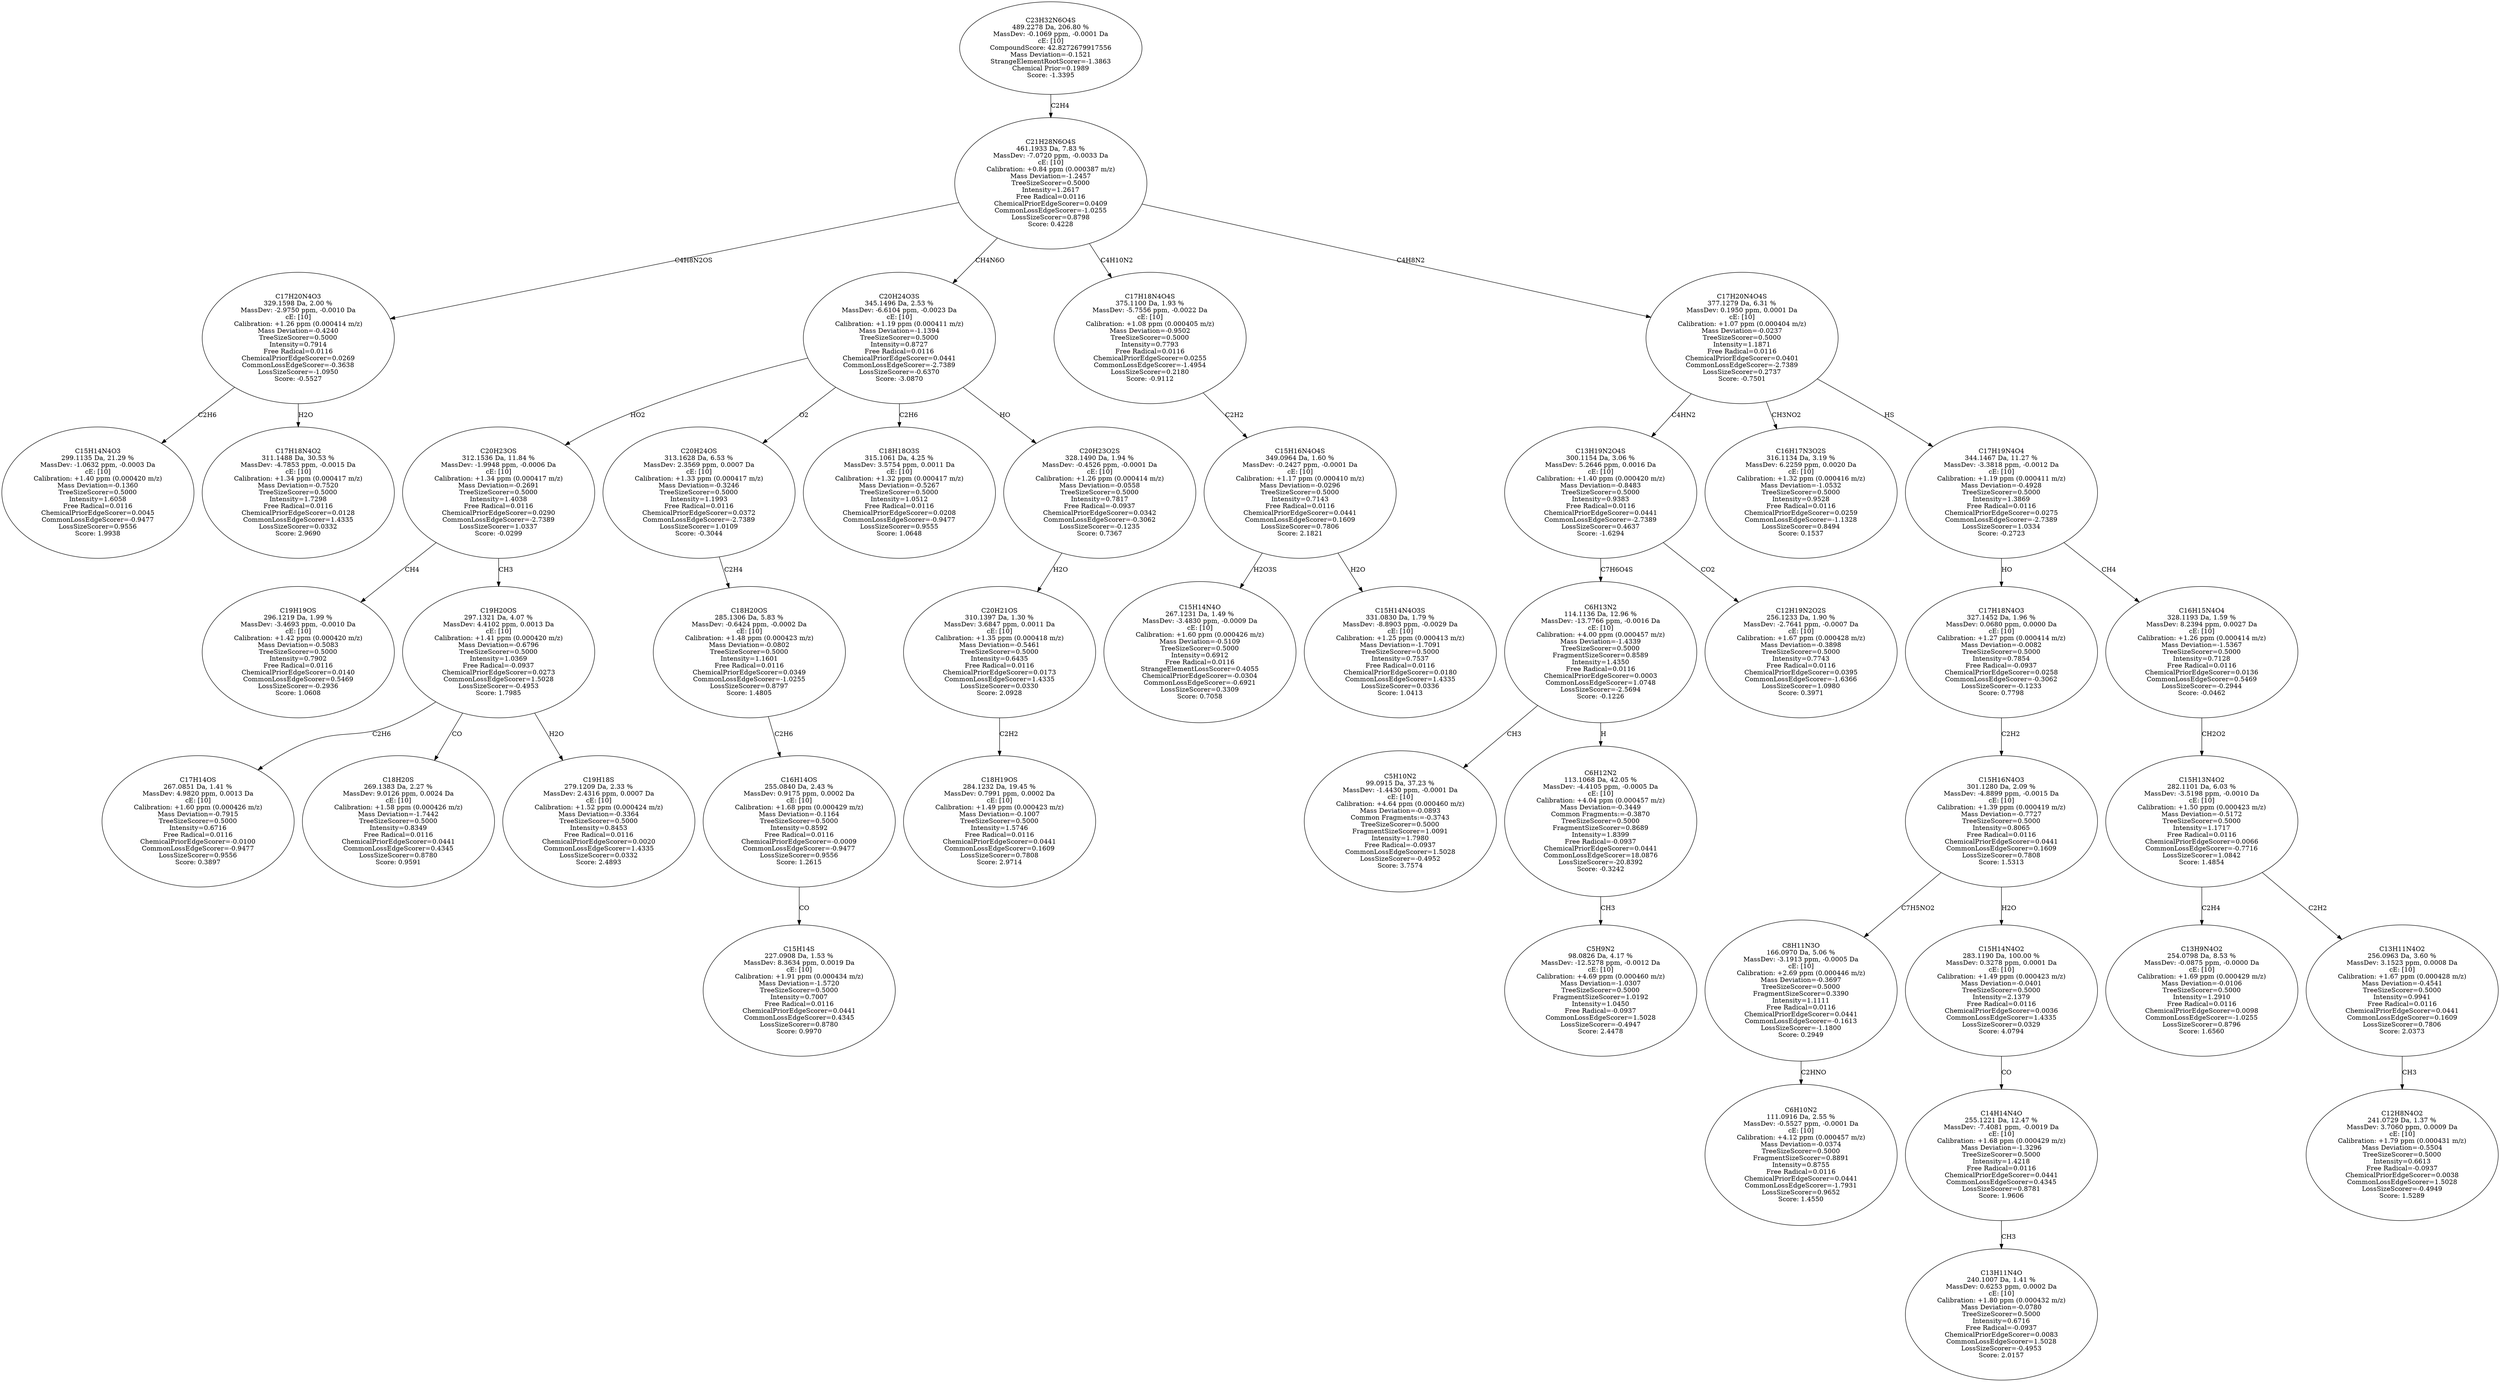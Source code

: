 strict digraph {
v1 [label="C15H14N4O3\n299.1135 Da, 21.29 %\nMassDev: -1.0632 ppm, -0.0003 Da\ncE: [10]\nCalibration: +1.40 ppm (0.000420 m/z)\nMass Deviation=-0.1360\nTreeSizeScorer=0.5000\nIntensity=1.6058\nFree Radical=0.0116\nChemicalPriorEdgeScorer=0.0045\nCommonLossEdgeScorer=-0.9477\nLossSizeScorer=0.9556\nScore: 1.9938"];
v2 [label="C17H18N4O2\n311.1488 Da, 30.53 %\nMassDev: -4.7853 ppm, -0.0015 Da\ncE: [10]\nCalibration: +1.34 ppm (0.000417 m/z)\nMass Deviation=-0.7520\nTreeSizeScorer=0.5000\nIntensity=1.7298\nFree Radical=0.0116\nChemicalPriorEdgeScorer=0.0128\nCommonLossEdgeScorer=1.4335\nLossSizeScorer=0.0332\nScore: 2.9690"];
v3 [label="C17H20N4O3\n329.1598 Da, 2.00 %\nMassDev: -2.9750 ppm, -0.0010 Da\ncE: [10]\nCalibration: +1.26 ppm (0.000414 m/z)\nMass Deviation=-0.4240\nTreeSizeScorer=0.5000\nIntensity=0.7914\nFree Radical=0.0116\nChemicalPriorEdgeScorer=0.0269\nCommonLossEdgeScorer=-0.3638\nLossSizeScorer=-1.0950\nScore: -0.5527"];
v4 [label="C19H19OS\n296.1219 Da, 1.99 %\nMassDev: -3.4693 ppm, -0.0010 Da\ncE: [10]\nCalibration: +1.42 ppm (0.000420 m/z)\nMass Deviation=-0.5083\nTreeSizeScorer=0.5000\nIntensity=0.7902\nFree Radical=0.0116\nChemicalPriorEdgeScorer=0.0140\nCommonLossEdgeScorer=0.5469\nLossSizeScorer=-0.2936\nScore: 1.0608"];
v5 [label="C17H14OS\n267.0851 Da, 1.41 %\nMassDev: 4.9820 ppm, 0.0013 Da\ncE: [10]\nCalibration: +1.60 ppm (0.000426 m/z)\nMass Deviation=-0.7915\nTreeSizeScorer=0.5000\nIntensity=0.6716\nFree Radical=0.0116\nChemicalPriorEdgeScorer=-0.0100\nCommonLossEdgeScorer=-0.9477\nLossSizeScorer=0.9556\nScore: 0.3897"];
v6 [label="C18H20S\n269.1383 Da, 2.27 %\nMassDev: 9.0126 ppm, 0.0024 Da\ncE: [10]\nCalibration: +1.58 ppm (0.000426 m/z)\nMass Deviation=-1.7442\nTreeSizeScorer=0.5000\nIntensity=0.8349\nFree Radical=0.0116\nChemicalPriorEdgeScorer=0.0441\nCommonLossEdgeScorer=0.4345\nLossSizeScorer=0.8780\nScore: 0.9591"];
v7 [label="C19H18S\n279.1209 Da, 2.33 %\nMassDev: 2.4316 ppm, 0.0007 Da\ncE: [10]\nCalibration: +1.52 ppm (0.000424 m/z)\nMass Deviation=-0.3364\nTreeSizeScorer=0.5000\nIntensity=0.8453\nFree Radical=0.0116\nChemicalPriorEdgeScorer=0.0020\nCommonLossEdgeScorer=1.4335\nLossSizeScorer=0.0332\nScore: 2.4893"];
v8 [label="C19H20OS\n297.1321 Da, 4.07 %\nMassDev: 4.4102 ppm, 0.0013 Da\ncE: [10]\nCalibration: +1.41 ppm (0.000420 m/z)\nMass Deviation=-0.6796\nTreeSizeScorer=0.5000\nIntensity=1.0369\nFree Radical=-0.0937\nChemicalPriorEdgeScorer=0.0273\nCommonLossEdgeScorer=1.5028\nLossSizeScorer=-0.4953\nScore: 1.7985"];
v9 [label="C20H23OS\n312.1536 Da, 11.84 %\nMassDev: -1.9948 ppm, -0.0006 Da\ncE: [10]\nCalibration: +1.34 ppm (0.000417 m/z)\nMass Deviation=-0.2691\nTreeSizeScorer=0.5000\nIntensity=1.4038\nFree Radical=0.0116\nChemicalPriorEdgeScorer=0.0290\nCommonLossEdgeScorer=-2.7389\nLossSizeScorer=1.0337\nScore: -0.0299"];
v10 [label="C15H14S\n227.0908 Da, 1.53 %\nMassDev: 8.3634 ppm, 0.0019 Da\ncE: [10]\nCalibration: +1.91 ppm (0.000434 m/z)\nMass Deviation=-1.5720\nTreeSizeScorer=0.5000\nIntensity=0.7007\nFree Radical=0.0116\nChemicalPriorEdgeScorer=0.0441\nCommonLossEdgeScorer=0.4345\nLossSizeScorer=0.8780\nScore: 0.9970"];
v11 [label="C16H14OS\n255.0840 Da, 2.43 %\nMassDev: 0.9175 ppm, 0.0002 Da\ncE: [10]\nCalibration: +1.68 ppm (0.000429 m/z)\nMass Deviation=-0.1164\nTreeSizeScorer=0.5000\nIntensity=0.8592\nFree Radical=0.0116\nChemicalPriorEdgeScorer=-0.0009\nCommonLossEdgeScorer=-0.9477\nLossSizeScorer=0.9556\nScore: 1.2615"];
v12 [label="C18H20OS\n285.1306 Da, 5.83 %\nMassDev: -0.6424 ppm, -0.0002 Da\ncE: [10]\nCalibration: +1.48 ppm (0.000423 m/z)\nMass Deviation=-0.0802\nTreeSizeScorer=0.5000\nIntensity=1.1601\nFree Radical=0.0116\nChemicalPriorEdgeScorer=0.0349\nCommonLossEdgeScorer=-1.0255\nLossSizeScorer=0.8797\nScore: 1.4805"];
v13 [label="C20H24OS\n313.1628 Da, 6.53 %\nMassDev: 2.3569 ppm, 0.0007 Da\ncE: [10]\nCalibration: +1.33 ppm (0.000417 m/z)\nMass Deviation=-0.3246\nTreeSizeScorer=0.5000\nIntensity=1.1993\nFree Radical=0.0116\nChemicalPriorEdgeScorer=0.0372\nCommonLossEdgeScorer=-2.7389\nLossSizeScorer=1.0109\nScore: -0.3044"];
v14 [label="C18H18O3S\n315.1061 Da, 4.25 %\nMassDev: 3.5754 ppm, 0.0011 Da\ncE: [10]\nCalibration: +1.32 ppm (0.000417 m/z)\nMass Deviation=-0.5267\nTreeSizeScorer=0.5000\nIntensity=1.0512\nFree Radical=0.0116\nChemicalPriorEdgeScorer=0.0208\nCommonLossEdgeScorer=-0.9477\nLossSizeScorer=0.9555\nScore: 1.0648"];
v15 [label="C18H19OS\n284.1232 Da, 19.45 %\nMassDev: 0.7991 ppm, 0.0002 Da\ncE: [10]\nCalibration: +1.49 ppm (0.000423 m/z)\nMass Deviation=-0.1007\nTreeSizeScorer=0.5000\nIntensity=1.5746\nFree Radical=0.0116\nChemicalPriorEdgeScorer=0.0441\nCommonLossEdgeScorer=0.1609\nLossSizeScorer=0.7808\nScore: 2.9714"];
v16 [label="C20H21OS\n310.1397 Da, 1.30 %\nMassDev: 3.6847 ppm, 0.0011 Da\ncE: [10]\nCalibration: +1.35 ppm (0.000418 m/z)\nMass Deviation=-0.5461\nTreeSizeScorer=0.5000\nIntensity=0.6435\nFree Radical=0.0116\nChemicalPriorEdgeScorer=0.0173\nCommonLossEdgeScorer=1.4335\nLossSizeScorer=0.0330\nScore: 2.0928"];
v17 [label="C20H23O2S\n328.1490 Da, 1.94 %\nMassDev: -0.4526 ppm, -0.0001 Da\ncE: [10]\nCalibration: +1.26 ppm (0.000414 m/z)\nMass Deviation=-0.0558\nTreeSizeScorer=0.5000\nIntensity=0.7817\nFree Radical=-0.0937\nChemicalPriorEdgeScorer=0.0342\nCommonLossEdgeScorer=-0.3062\nLossSizeScorer=-0.1235\nScore: 0.7367"];
v18 [label="C20H24O3S\n345.1496 Da, 2.53 %\nMassDev: -6.6104 ppm, -0.0023 Da\ncE: [10]\nCalibration: +1.19 ppm (0.000411 m/z)\nMass Deviation=-1.1394\nTreeSizeScorer=0.5000\nIntensity=0.8727\nFree Radical=0.0116\nChemicalPriorEdgeScorer=0.0441\nCommonLossEdgeScorer=-2.7389\nLossSizeScorer=-0.6370\nScore: -3.0870"];
v19 [label="C15H14N4O\n267.1231 Da, 1.49 %\nMassDev: -3.4830 ppm, -0.0009 Da\ncE: [10]\nCalibration: +1.60 ppm (0.000426 m/z)\nMass Deviation=-0.5109\nTreeSizeScorer=0.5000\nIntensity=0.6912\nFree Radical=0.0116\nStrangeElementLossScorer=0.4055\nChemicalPriorEdgeScorer=-0.0304\nCommonLossEdgeScorer=-0.6921\nLossSizeScorer=0.3309\nScore: 0.7058"];
v20 [label="C15H14N4O3S\n331.0830 Da, 1.79 %\nMassDev: -8.8903 ppm, -0.0029 Da\ncE: [10]\nCalibration: +1.25 ppm (0.000413 m/z)\nMass Deviation=-1.7091\nTreeSizeScorer=0.5000\nIntensity=0.7537\nFree Radical=0.0116\nChemicalPriorEdgeScorer=0.0180\nCommonLossEdgeScorer=1.4335\nLossSizeScorer=0.0336\nScore: 1.0413"];
v21 [label="C15H16N4O4S\n349.0964 Da, 1.60 %\nMassDev: -0.2427 ppm, -0.0001 Da\ncE: [10]\nCalibration: +1.17 ppm (0.000410 m/z)\nMass Deviation=-0.0296\nTreeSizeScorer=0.5000\nIntensity=0.7143\nFree Radical=0.0116\nChemicalPriorEdgeScorer=0.0441\nCommonLossEdgeScorer=0.1609\nLossSizeScorer=0.7806\nScore: 2.1821"];
v22 [label="C17H18N4O4S\n375.1100 Da, 1.93 %\nMassDev: -5.7556 ppm, -0.0022 Da\ncE: [10]\nCalibration: +1.08 ppm (0.000405 m/z)\nMass Deviation=-0.9502\nTreeSizeScorer=0.5000\nIntensity=0.7793\nFree Radical=0.0116\nChemicalPriorEdgeScorer=0.0255\nCommonLossEdgeScorer=-1.4954\nLossSizeScorer=0.2180\nScore: -0.9112"];
v23 [label="C5H10N2\n99.0915 Da, 37.23 %\nMassDev: -1.4430 ppm, -0.0001 Da\ncE: [10]\nCalibration: +4.64 ppm (0.000460 m/z)\nMass Deviation=-0.0893\nCommon Fragments:=-0.3743\nTreeSizeScorer=0.5000\nFragmentSizeScorer=1.0091\nIntensity=1.7980\nFree Radical=-0.0937\nCommonLossEdgeScorer=1.5028\nLossSizeScorer=-0.4952\nScore: 3.7574"];
v24 [label="C5H9N2\n98.0826 Da, 4.17 %\nMassDev: -12.5278 ppm, -0.0012 Da\ncE: [10]\nCalibration: +4.69 ppm (0.000460 m/z)\nMass Deviation=-1.0307\nTreeSizeScorer=0.5000\nFragmentSizeScorer=1.0192\nIntensity=1.0450\nFree Radical=-0.0937\nCommonLossEdgeScorer=1.5028\nLossSizeScorer=-0.4947\nScore: 2.4478"];
v25 [label="C6H12N2\n113.1068 Da, 42.05 %\nMassDev: -4.4105 ppm, -0.0005 Da\ncE: [10]\nCalibration: +4.04 ppm (0.000457 m/z)\nMass Deviation=-0.3449\nCommon Fragments:=-0.3870\nTreeSizeScorer=0.5000\nFragmentSizeScorer=0.8689\nIntensity=1.8399\nFree Radical=-0.0937\nChemicalPriorEdgeScorer=0.0441\nCommonLossEdgeScorer=18.0876\nLossSizeScorer=-20.8392\nScore: -0.3242"];
v26 [label="C6H13N2\n114.1136 Da, 12.96 %\nMassDev: -13.7766 ppm, -0.0016 Da\ncE: [10]\nCalibration: +4.00 ppm (0.000457 m/z)\nMass Deviation=-1.4339\nTreeSizeScorer=0.5000\nFragmentSizeScorer=0.8589\nIntensity=1.4350\nFree Radical=0.0116\nChemicalPriorEdgeScorer=0.0003\nCommonLossEdgeScorer=1.0748\nLossSizeScorer=-2.5694\nScore: -0.1226"];
v27 [label="C12H19N2O2S\n256.1233 Da, 1.90 %\nMassDev: -2.7641 ppm, -0.0007 Da\ncE: [10]\nCalibration: +1.67 ppm (0.000428 m/z)\nMass Deviation=-0.3898\nTreeSizeScorer=0.5000\nIntensity=0.7743\nFree Radical=0.0116\nChemicalPriorEdgeScorer=0.0395\nCommonLossEdgeScorer=-1.6366\nLossSizeScorer=1.0980\nScore: 0.3971"];
v28 [label="C13H19N2O4S\n300.1154 Da, 3.06 %\nMassDev: 5.2646 ppm, 0.0016 Da\ncE: [10]\nCalibration: +1.40 ppm (0.000420 m/z)\nMass Deviation=-0.8483\nTreeSizeScorer=0.5000\nIntensity=0.9383\nFree Radical=0.0116\nChemicalPriorEdgeScorer=0.0441\nCommonLossEdgeScorer=-2.7389\nLossSizeScorer=0.4637\nScore: -1.6294"];
v29 [label="C16H17N3O2S\n316.1134 Da, 3.19 %\nMassDev: 6.2259 ppm, 0.0020 Da\ncE: [10]\nCalibration: +1.32 ppm (0.000416 m/z)\nMass Deviation=-1.0532\nTreeSizeScorer=0.5000\nIntensity=0.9528\nFree Radical=0.0116\nChemicalPriorEdgeScorer=0.0259\nCommonLossEdgeScorer=-1.1328\nLossSizeScorer=0.8494\nScore: 0.1537"];
v30 [label="C6H10N2\n111.0916 Da, 2.55 %\nMassDev: -0.5527 ppm, -0.0001 Da\ncE: [10]\nCalibration: +4.12 ppm (0.000457 m/z)\nMass Deviation=-0.0374\nTreeSizeScorer=0.5000\nFragmentSizeScorer=0.8891\nIntensity=0.8755\nFree Radical=0.0116\nChemicalPriorEdgeScorer=0.0441\nCommonLossEdgeScorer=-1.7931\nLossSizeScorer=0.9652\nScore: 1.4550"];
v31 [label="C8H11N3O\n166.0970 Da, 5.06 %\nMassDev: -3.1913 ppm, -0.0005 Da\ncE: [10]\nCalibration: +2.69 ppm (0.000446 m/z)\nMass Deviation=-0.3697\nTreeSizeScorer=0.5000\nFragmentSizeScorer=0.3390\nIntensity=1.1111\nFree Radical=0.0116\nChemicalPriorEdgeScorer=0.0441\nCommonLossEdgeScorer=-0.1613\nLossSizeScorer=-1.1800\nScore: 0.2949"];
v32 [label="C13H11N4O\n240.1007 Da, 1.41 %\nMassDev: 0.6253 ppm, 0.0002 Da\ncE: [10]\nCalibration: +1.80 ppm (0.000432 m/z)\nMass Deviation=-0.0780\nTreeSizeScorer=0.5000\nIntensity=0.6716\nFree Radical=-0.0937\nChemicalPriorEdgeScorer=0.0083\nCommonLossEdgeScorer=1.5028\nLossSizeScorer=-0.4953\nScore: 2.0157"];
v33 [label="C14H14N4O\n255.1221 Da, 12.47 %\nMassDev: -7.4081 ppm, -0.0019 Da\ncE: [10]\nCalibration: +1.68 ppm (0.000429 m/z)\nMass Deviation=-1.3296\nTreeSizeScorer=0.5000\nIntensity=1.4218\nFree Radical=0.0116\nChemicalPriorEdgeScorer=0.0441\nCommonLossEdgeScorer=0.4345\nLossSizeScorer=0.8781\nScore: 1.9606"];
v34 [label="C15H14N4O2\n283.1190 Da, 100.00 %\nMassDev: 0.3278 ppm, 0.0001 Da\ncE: [10]\nCalibration: +1.49 ppm (0.000423 m/z)\nMass Deviation=-0.0401\nTreeSizeScorer=0.5000\nIntensity=2.1379\nFree Radical=0.0116\nChemicalPriorEdgeScorer=0.0036\nCommonLossEdgeScorer=1.4335\nLossSizeScorer=0.0329\nScore: 4.0794"];
v35 [label="C15H16N4O3\n301.1280 Da, 2.09 %\nMassDev: -4.8899 ppm, -0.0015 Da\ncE: [10]\nCalibration: +1.39 ppm (0.000419 m/z)\nMass Deviation=-0.7727\nTreeSizeScorer=0.5000\nIntensity=0.8065\nFree Radical=0.0116\nChemicalPriorEdgeScorer=0.0441\nCommonLossEdgeScorer=0.1609\nLossSizeScorer=0.7808\nScore: 1.5313"];
v36 [label="C17H18N4O3\n327.1452 Da, 1.96 %\nMassDev: 0.0680 ppm, 0.0000 Da\ncE: [10]\nCalibration: +1.27 ppm (0.000414 m/z)\nMass Deviation=-0.0082\nTreeSizeScorer=0.5000\nIntensity=0.7854\nFree Radical=-0.0937\nChemicalPriorEdgeScorer=0.0258\nCommonLossEdgeScorer=-0.3062\nLossSizeScorer=-0.1233\nScore: 0.7798"];
v37 [label="C13H9N4O2\n254.0798 Da, 8.53 %\nMassDev: -0.0875 ppm, -0.0000 Da\ncE: [10]\nCalibration: +1.69 ppm (0.000429 m/z)\nMass Deviation=-0.0106\nTreeSizeScorer=0.5000\nIntensity=1.2910\nFree Radical=0.0116\nChemicalPriorEdgeScorer=0.0098\nCommonLossEdgeScorer=-1.0255\nLossSizeScorer=0.8796\nScore: 1.6560"];
v38 [label="C12H8N4O2\n241.0729 Da, 1.37 %\nMassDev: 3.7060 ppm, 0.0009 Da\ncE: [10]\nCalibration: +1.79 ppm (0.000431 m/z)\nMass Deviation=-0.5504\nTreeSizeScorer=0.5000\nIntensity=0.6613\nFree Radical=-0.0937\nChemicalPriorEdgeScorer=0.0038\nCommonLossEdgeScorer=1.5028\nLossSizeScorer=-0.4949\nScore: 1.5289"];
v39 [label="C13H11N4O2\n256.0963 Da, 3.60 %\nMassDev: 3.1523 ppm, 0.0008 Da\ncE: [10]\nCalibration: +1.67 ppm (0.000428 m/z)\nMass Deviation=-0.4541\nTreeSizeScorer=0.5000\nIntensity=0.9941\nFree Radical=0.0116\nChemicalPriorEdgeScorer=0.0441\nCommonLossEdgeScorer=0.1609\nLossSizeScorer=0.7806\nScore: 2.0373"];
v40 [label="C15H13N4O2\n282.1101 Da, 6.03 %\nMassDev: -3.5198 ppm, -0.0010 Da\ncE: [10]\nCalibration: +1.50 ppm (0.000423 m/z)\nMass Deviation=-0.5172\nTreeSizeScorer=0.5000\nIntensity=1.1717\nFree Radical=0.0116\nChemicalPriorEdgeScorer=0.0066\nCommonLossEdgeScorer=-0.7716\nLossSizeScorer=1.0842\nScore: 1.4854"];
v41 [label="C16H15N4O4\n328.1193 Da, 1.59 %\nMassDev: 8.2394 ppm, 0.0027 Da\ncE: [10]\nCalibration: +1.26 ppm (0.000414 m/z)\nMass Deviation=-1.5367\nTreeSizeScorer=0.5000\nIntensity=0.7128\nFree Radical=0.0116\nChemicalPriorEdgeScorer=0.0136\nCommonLossEdgeScorer=0.5469\nLossSizeScorer=-0.2944\nScore: -0.0462"];
v42 [label="C17H19N4O4\n344.1467 Da, 11.27 %\nMassDev: -3.3818 ppm, -0.0012 Da\ncE: [10]\nCalibration: +1.19 ppm (0.000411 m/z)\nMass Deviation=-0.4928\nTreeSizeScorer=0.5000\nIntensity=1.3869\nFree Radical=0.0116\nChemicalPriorEdgeScorer=0.0275\nCommonLossEdgeScorer=-2.7389\nLossSizeScorer=1.0334\nScore: -0.2723"];
v43 [label="C17H20N4O4S\n377.1279 Da, 6.31 %\nMassDev: 0.1950 ppm, 0.0001 Da\ncE: [10]\nCalibration: +1.07 ppm (0.000404 m/z)\nMass Deviation=-0.0237\nTreeSizeScorer=0.5000\nIntensity=1.1871\nFree Radical=0.0116\nChemicalPriorEdgeScorer=0.0401\nCommonLossEdgeScorer=-2.7389\nLossSizeScorer=0.2737\nScore: -0.7501"];
v44 [label="C21H28N6O4S\n461.1933 Da, 7.83 %\nMassDev: -7.0720 ppm, -0.0033 Da\ncE: [10]\nCalibration: +0.84 ppm (0.000387 m/z)\nMass Deviation=-1.2457\nTreeSizeScorer=0.5000\nIntensity=1.2617\nFree Radical=0.0116\nChemicalPriorEdgeScorer=0.0409\nCommonLossEdgeScorer=-1.0255\nLossSizeScorer=0.8798\nScore: 0.4228"];
v45 [label="C23H32N6O4S\n489.2278 Da, 206.80 %\nMassDev: -0.1069 ppm, -0.0001 Da\ncE: [10]\nCompoundScore: 42.8272679917556\nMass Deviation=-0.1521\nStrangeElementRootScorer=-1.3863\nChemical Prior=0.1989\nScore: -1.3395"];
v3 -> v1 [label="C2H6"];
v3 -> v2 [label="H2O"];
v44 -> v3 [label="C4H8N2OS"];
v9 -> v4 [label="CH4"];
v8 -> v5 [label="C2H6"];
v8 -> v6 [label="CO"];
v8 -> v7 [label="H2O"];
v9 -> v8 [label="CH3"];
v18 -> v9 [label="HO2"];
v11 -> v10 [label="CO"];
v12 -> v11 [label="C2H6"];
v13 -> v12 [label="C2H4"];
v18 -> v13 [label="O2"];
v18 -> v14 [label="C2H6"];
v16 -> v15 [label="C2H2"];
v17 -> v16 [label="H2O"];
v18 -> v17 [label="HO"];
v44 -> v18 [label="CH4N6O"];
v21 -> v19 [label="H2O3S"];
v21 -> v20 [label="H2O"];
v22 -> v21 [label="C2H2"];
v44 -> v22 [label="C4H10N2"];
v26 -> v23 [label="CH3"];
v25 -> v24 [label="CH3"];
v26 -> v25 [label="H"];
v28 -> v26 [label="C7H6O4S"];
v28 -> v27 [label="CO2"];
v43 -> v28 [label="C4HN2"];
v43 -> v29 [label="CH3NO2"];
v31 -> v30 [label="C2HNO"];
v35 -> v31 [label="C7H5NO2"];
v33 -> v32 [label="CH3"];
v34 -> v33 [label="CO"];
v35 -> v34 [label="H2O"];
v36 -> v35 [label="C2H2"];
v42 -> v36 [label="HO"];
v40 -> v37 [label="C2H4"];
v39 -> v38 [label="CH3"];
v40 -> v39 [label="C2H2"];
v41 -> v40 [label="CH2O2"];
v42 -> v41 [label="CH4"];
v43 -> v42 [label="HS"];
v44 -> v43 [label="C4H8N2"];
v45 -> v44 [label="C2H4"];
}